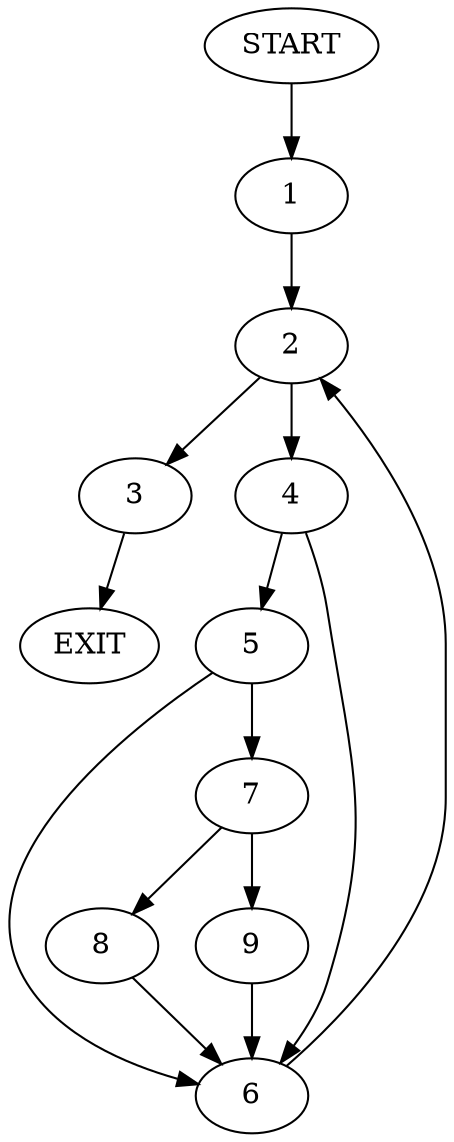 digraph {
0 [label="START"];
1;
2;
3;
4;
5;
6;
7;
8;
9;
10 [label="EXIT"];
0 -> 1;
1 -> 2;
2 -> 3;
2 -> 4;
4 -> 5;
4 -> 6;
3 -> 10;
5 -> 6;
5 -> 7;
6 -> 2;
7 -> 8;
7 -> 9;
8 -> 6;
9 -> 6;
}